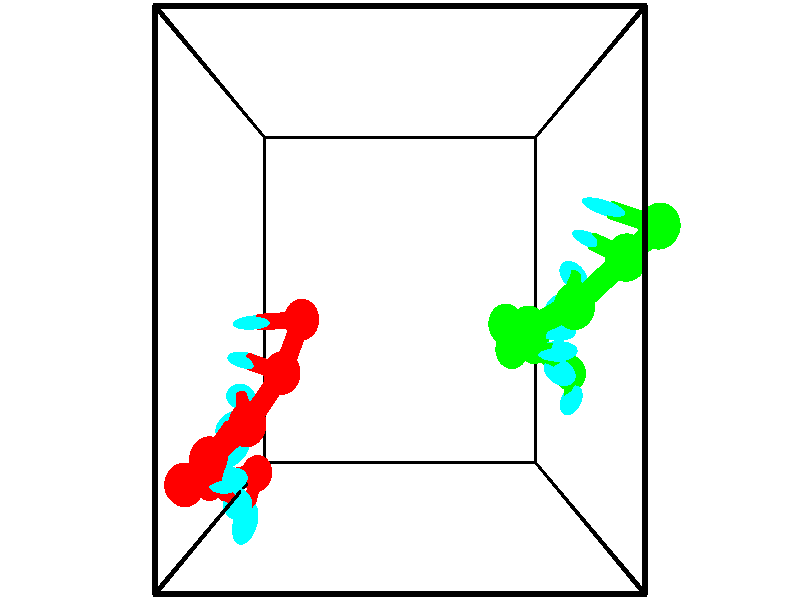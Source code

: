 // switches for output
#declare DRAW_BASES = 1; // possible values are 0, 1; only relevant for DNA ribbons
#declare DRAW_BASES_TYPE = 3; // possible values are 1, 2, 3; only relevant for DNA ribbons
#declare DRAW_FOG = 0; // set to 1 to enable fog

#include "colors.inc"

#include "transforms.inc"
background { rgb <1, 1, 1>}

#default {
   normal{
       ripples 0.25
       frequency 0.20
       turbulence 0.2
       lambda 5
   }
	finish {
		phong 0.1
		phong_size 40.
	}
}

// original window dimensions: 1024x640


// camera settings

camera {
	sky <-0, 1, 0>
	up <-0, 1, 0>
	right 1.6 * <1, 0, 0>
	location <2.5, 2.5, 11.1562>
	look_at <2.5, 2.5, 2.5>
	direction <0, 0, -8.6562>
	angle 67.0682
}


# declare cpy_camera_pos = <2.5, 2.5, 11.1562>;
# if (DRAW_FOG = 1)
fog {
	fog_type 2
	up vnormalize(cpy_camera_pos)
	color rgbt<1,1,1,0.3>
	distance 1e-5
	fog_alt 3e-3
	fog_offset 4
}
# end


// LIGHTS

# declare lum = 6;
global_settings {
	ambient_light rgb lum * <0.05, 0.05, 0.05>
	max_trace_level 15
}# declare cpy_direct_light_amount = 0.25;
light_source
{	1000 * <-1, -1, 1>,
	rgb lum * cpy_direct_light_amount
	parallel
}

light_source
{	1000 * <1, 1, -1>,
	rgb lum * cpy_direct_light_amount
	parallel
}

// strand 0

// nucleotide -1

// particle -1
sphere {
	<0.121612, 0.097086, 1.123150> 0.250000
	pigment { color rgbt <1,0,0,0> }
	no_shadow
}
cylinder {
	<0.075020, -0.212692, 1.371880>,  <0.047064, -0.398559, 1.521117>, 0.100000
	pigment { color rgbt <1,0,0,0> }
	no_shadow
}
cylinder {
	<0.075020, -0.212692, 1.371880>,  <0.121612, 0.097086, 1.123150>, 0.100000
	pigment { color rgbt <1,0,0,0> }
	no_shadow
}

// particle -1
sphere {
	<0.075020, -0.212692, 1.371880> 0.100000
	pigment { color rgbt <1,0,0,0> }
	no_shadow
}
sphere {
	0, 1
	scale<0.080000,0.200000,0.300000>
	matrix <-0.066879, 0.630781, 0.773073,
		-0.990939, 0.048461, -0.125268,
		-0.116481, -0.774446, 0.621825,
		0.040076, -0.445026, 1.558427>
	pigment { color rgbt <0,1,1,0> }
	no_shadow
}
cylinder {
	<-0.568774, 0.046274, 1.376771>,  <0.121612, 0.097086, 1.123150>, 0.130000
	pigment { color rgbt <1,0,0,0> }
	no_shadow
}

// nucleotide -1

// particle -1
sphere {
	<-0.568774, 0.046274, 1.376771> 0.250000
	pigment { color rgbt <1,0,0,0> }
	no_shadow
}
cylinder {
	<-0.258831, -0.060181, 1.606125>,  <-0.072865, -0.124053, 1.743737>, 0.100000
	pigment { color rgbt <1,0,0,0> }
	no_shadow
}
cylinder {
	<-0.258831, -0.060181, 1.606125>,  <-0.568774, 0.046274, 1.376771>, 0.100000
	pigment { color rgbt <1,0,0,0> }
	no_shadow
}

// particle -1
sphere {
	<-0.258831, -0.060181, 1.606125> 0.100000
	pigment { color rgbt <1,0,0,0> }
	no_shadow
}
sphere {
	0, 1
	scale<0.080000,0.200000,0.300000>
	matrix <-0.307521, 0.633788, 0.709749,
		-0.552293, -0.726282, 0.409252,
		0.774857, -0.266136, 0.573384,
		-0.026374, -0.140021, 1.778140>
	pigment { color rgbt <0,1,1,0> }
	no_shadow
}
cylinder {
	<-0.803832, 0.188522, 2.015665>,  <-0.568774, 0.046274, 1.376771>, 0.130000
	pigment { color rgbt <1,0,0,0> }
	no_shadow
}

// nucleotide -1

// particle -1
sphere {
	<-0.803832, 0.188522, 2.015665> 0.250000
	pigment { color rgbt <1,0,0,0> }
	no_shadow
}
cylinder {
	<-0.404484, 0.210526, 2.021755>,  <-0.164875, 0.223727, 2.025409>, 0.100000
	pigment { color rgbt <1,0,0,0> }
	no_shadow
}
cylinder {
	<-0.404484, 0.210526, 2.021755>,  <-0.803832, 0.188522, 2.015665>, 0.100000
	pigment { color rgbt <1,0,0,0> }
	no_shadow
}

// particle -1
sphere {
	<-0.404484, 0.210526, 2.021755> 0.100000
	pigment { color rgbt <1,0,0,0> }
	no_shadow
}
sphere {
	0, 1
	scale<0.080000,0.200000,0.300000>
	matrix <-0.053478, 0.808330, 0.586296,
		0.019944, -0.586154, 0.809954,
		0.998370, 0.055007, 0.015225,
		-0.104973, 0.227028, 2.026323>
	pigment { color rgbt <0,1,1,0> }
	no_shadow
}
cylinder {
	<-0.514488, 0.321727, 2.638370>,  <-0.803832, 0.188522, 2.015665>, 0.130000
	pigment { color rgbt <1,0,0,0> }
	no_shadow
}

// nucleotide -1

// particle -1
sphere {
	<-0.514488, 0.321727, 2.638370> 0.250000
	pigment { color rgbt <1,0,0,0> }
	no_shadow
}
cylinder {
	<-0.228680, 0.475494, 2.404556>,  <-0.057194, 0.567755, 2.264268>, 0.100000
	pigment { color rgbt <1,0,0,0> }
	no_shadow
}
cylinder {
	<-0.228680, 0.475494, 2.404556>,  <-0.514488, 0.321727, 2.638370>, 0.100000
	pigment { color rgbt <1,0,0,0> }
	no_shadow
}

// particle -1
sphere {
	<-0.228680, 0.475494, 2.404556> 0.100000
	pigment { color rgbt <1,0,0,0> }
	no_shadow
}
sphere {
	0, 1
	scale<0.080000,0.200000,0.300000>
	matrix <-0.048406, 0.860674, 0.506851,
		0.697936, -0.333862, 0.633579,
		0.714523, 0.384418, -0.584534,
		-0.014323, 0.590820, 2.229196>
	pigment { color rgbt <0,1,1,0> }
	no_shadow
}
cylinder {
	<-0.092744, 0.708375, 2.984317>,  <-0.514488, 0.321727, 2.638370>, 0.130000
	pigment { color rgbt <1,0,0,0> }
	no_shadow
}

// nucleotide -1

// particle -1
sphere {
	<-0.092744, 0.708375, 2.984317> 0.250000
	pigment { color rgbt <1,0,0,0> }
	no_shadow
}
cylinder {
	<-0.016834, 0.864990, 2.624165>,  <0.028712, 0.958959, 2.408073>, 0.100000
	pigment { color rgbt <1,0,0,0> }
	no_shadow
}
cylinder {
	<-0.016834, 0.864990, 2.624165>,  <-0.092744, 0.708375, 2.984317>, 0.100000
	pigment { color rgbt <1,0,0,0> }
	no_shadow
}

// particle -1
sphere {
	<-0.016834, 0.864990, 2.624165> 0.100000
	pigment { color rgbt <1,0,0,0> }
	no_shadow
}
sphere {
	0, 1
	scale<0.080000,0.200000,0.300000>
	matrix <0.052824, 0.911645, 0.407570,
		0.980406, -0.124908, 0.152324,
		0.189774, 0.391538, -0.900380,
		0.040098, 0.982452, 2.354051>
	pigment { color rgbt <0,1,1,0> }
	no_shadow
}
cylinder {
	<0.455563, 1.109982, 3.071052>,  <-0.092744, 0.708375, 2.984317>, 0.130000
	pigment { color rgbt <1,0,0,0> }
	no_shadow
}

// nucleotide -1

// particle -1
sphere {
	<0.455563, 1.109982, 3.071052> 0.250000
	pigment { color rgbt <1,0,0,0> }
	no_shadow
}
cylinder {
	<0.312489, 1.244171, 2.722450>,  <0.226644, 1.324684, 2.513289>, 0.100000
	pigment { color rgbt <1,0,0,0> }
	no_shadow
}
cylinder {
	<0.312489, 1.244171, 2.722450>,  <0.455563, 1.109982, 3.071052>, 0.100000
	pigment { color rgbt <1,0,0,0> }
	no_shadow
}

// particle -1
sphere {
	<0.312489, 1.244171, 2.722450> 0.100000
	pigment { color rgbt <1,0,0,0> }
	no_shadow
}
sphere {
	0, 1
	scale<0.080000,0.200000,0.300000>
	matrix <0.096329, 0.941522, 0.322888,
		0.928860, 0.031541, -0.369085,
		-0.357686, 0.335472, -0.871504,
		0.205183, 1.344813, 2.460999>
	pigment { color rgbt <0,1,1,0> }
	no_shadow
}
cylinder {
	<0.877525, 1.663473, 2.853930>,  <0.455563, 1.109982, 3.071052>, 0.130000
	pigment { color rgbt <1,0,0,0> }
	no_shadow
}

// nucleotide -1

// particle -1
sphere {
	<0.877525, 1.663473, 2.853930> 0.250000
	pigment { color rgbt <1,0,0,0> }
	no_shadow
}
cylinder {
	<0.538528, 1.730148, 2.652348>,  <0.335130, 1.770154, 2.531398>, 0.100000
	pigment { color rgbt <1,0,0,0> }
	no_shadow
}
cylinder {
	<0.538528, 1.730148, 2.652348>,  <0.877525, 1.663473, 2.853930>, 0.100000
	pigment { color rgbt <1,0,0,0> }
	no_shadow
}

// particle -1
sphere {
	<0.538528, 1.730148, 2.652348> 0.100000
	pigment { color rgbt <1,0,0,0> }
	no_shadow
}
sphere {
	0, 1
	scale<0.080000,0.200000,0.300000>
	matrix <0.095881, 0.981869, 0.163523,
		0.522076, 0.090265, -0.848109,
		-0.847492, 0.166688, -0.503956,
		0.284281, 1.780155, 2.501161>
	pigment { color rgbt <0,1,1,0> }
	no_shadow
}
cylinder {
	<1.083254, 2.265354, 2.456707>,  <0.877525, 1.663473, 2.853930>, 0.130000
	pigment { color rgbt <1,0,0,0> }
	no_shadow
}

// nucleotide -1

// particle -1
sphere {
	<1.083254, 2.265354, 2.456707> 0.250000
	pigment { color rgbt <1,0,0,0> }
	no_shadow
}
cylinder {
	<0.683907, 2.245041, 2.446251>,  <0.444298, 2.232853, 2.439977>, 0.100000
	pigment { color rgbt <1,0,0,0> }
	no_shadow
}
cylinder {
	<0.683907, 2.245041, 2.446251>,  <1.083254, 2.265354, 2.456707>, 0.100000
	pigment { color rgbt <1,0,0,0> }
	no_shadow
}

// particle -1
sphere {
	<0.683907, 2.245041, 2.446251> 0.100000
	pigment { color rgbt <1,0,0,0> }
	no_shadow
}
sphere {
	0, 1
	scale<0.080000,0.200000,0.300000>
	matrix <-0.053772, 0.990001, 0.130407,
		0.019257, 0.131600, -0.991116,
		-0.998368, -0.050783, -0.026141,
		0.384396, 2.229806, 2.438409>
	pigment { color rgbt <0,1,1,0> }
	no_shadow
}
// strand 1

// nucleotide -1

// particle -1
sphere {
	<5.829395, 3.290898, 3.402356> 0.250000
	pigment { color rgbt <0,1,0,0> }
	no_shadow
}
cylinder {
	<5.465219, 3.416473, 3.294624>,  <5.246713, 3.491819, 3.229985>, 0.100000
	pigment { color rgbt <0,1,0,0> }
	no_shadow
}
cylinder {
	<5.465219, 3.416473, 3.294624>,  <5.829395, 3.290898, 3.402356>, 0.100000
	pigment { color rgbt <0,1,0,0> }
	no_shadow
}

// particle -1
sphere {
	<5.465219, 3.416473, 3.294624> 0.100000
	pigment { color rgbt <0,1,0,0> }
	no_shadow
}
sphere {
	0, 1
	scale<0.080000,0.200000,0.300000>
	matrix <-0.286436, -0.948248, -0.137040,
		-0.298413, -0.047622, 0.953248,
		-0.910442, 0.313939, -0.269329,
		5.192086, 3.510655, 3.213826>
	pigment { color rgbt <0,1,1,0> }
	no_shadow
}
cylinder {
	<5.311217, 2.938583, 3.654214>,  <5.829395, 3.290898, 3.402356>, 0.130000
	pigment { color rgbt <0,1,0,0> }
	no_shadow
}

// nucleotide -1

// particle -1
sphere {
	<5.311217, 2.938583, 3.654214> 0.250000
	pigment { color rgbt <0,1,0,0> }
	no_shadow
}
cylinder {
	<5.164721, 3.072083, 3.306770>,  <5.076824, 3.152182, 3.098304>, 0.100000
	pigment { color rgbt <0,1,0,0> }
	no_shadow
}
cylinder {
	<5.164721, 3.072083, 3.306770>,  <5.311217, 2.938583, 3.654214>, 0.100000
	pigment { color rgbt <0,1,0,0> }
	no_shadow
}

// particle -1
sphere {
	<5.164721, 3.072083, 3.306770> 0.100000
	pigment { color rgbt <0,1,0,0> }
	no_shadow
}
sphere {
	0, 1
	scale<0.080000,0.200000,0.300000>
	matrix <-0.290613, -0.927798, -0.233958,
		-0.883975, 0.166744, 0.436788,
		-0.366240, 0.333749, -0.868608,
		5.054850, 3.172207, 3.046188>
	pigment { color rgbt <0,1,1,0> }
	no_shadow
}
cylinder {
	<4.699236, 2.433926, 3.540927>,  <5.311217, 2.938583, 3.654214>, 0.130000
	pigment { color rgbt <0,1,0,0> }
	no_shadow
}

// nucleotide -1

// particle -1
sphere {
	<4.699236, 2.433926, 3.540927> 0.250000
	pigment { color rgbt <0,1,0,0> }
	no_shadow
}
cylinder {
	<4.790496, 2.629898, 3.204376>,  <4.845252, 2.747481, 3.002446>, 0.100000
	pigment { color rgbt <0,1,0,0> }
	no_shadow
}
cylinder {
	<4.790496, 2.629898, 3.204376>,  <4.699236, 2.433926, 3.540927>, 0.100000
	pigment { color rgbt <0,1,0,0> }
	no_shadow
}

// particle -1
sphere {
	<4.790496, 2.629898, 3.204376> 0.100000
	pigment { color rgbt <0,1,0,0> }
	no_shadow
}
sphere {
	0, 1
	scale<0.080000,0.200000,0.300000>
	matrix <-0.282569, -0.793655, -0.538764,
		-0.931720, 0.360667, -0.042633,
		0.228150, 0.489930, -0.841377,
		4.858941, 2.776877, 2.951963>
	pigment { color rgbt <0,1,1,0> }
	no_shadow
}
cylinder {
	<4.220844, 2.188270, 3.051082>,  <4.699236, 2.433926, 3.540927>, 0.130000
	pigment { color rgbt <0,1,0,0> }
	no_shadow
}

// nucleotide -1

// particle -1
sphere {
	<4.220844, 2.188270, 3.051082> 0.250000
	pigment { color rgbt <0,1,0,0> }
	no_shadow
}
cylinder {
	<4.543221, 2.332916, 2.863598>,  <4.736648, 2.419704, 2.751107>, 0.100000
	pigment { color rgbt <0,1,0,0> }
	no_shadow
}
cylinder {
	<4.543221, 2.332916, 2.863598>,  <4.220844, 2.188270, 3.051082>, 0.100000
	pigment { color rgbt <0,1,0,0> }
	no_shadow
}

// particle -1
sphere {
	<4.543221, 2.332916, 2.863598> 0.100000
	pigment { color rgbt <0,1,0,0> }
	no_shadow
}
sphere {
	0, 1
	scale<0.080000,0.200000,0.300000>
	matrix <0.064088, -0.840393, -0.538175,
		-0.588514, 0.403700, -0.700484,
		0.805943, 0.361615, -0.468711,
		4.785005, 2.441401, 2.722985>
	pigment { color rgbt <0,1,1,0> }
	no_shadow
}
cylinder {
	<4.040596, 2.206319, 2.356067>,  <4.220844, 2.188270, 3.051082>, 0.130000
	pigment { color rgbt <0,1,0,0> }
	no_shadow
}

// nucleotide -1

// particle -1
sphere {
	<4.040596, 2.206319, 2.356067> 0.250000
	pigment { color rgbt <0,1,0,0> }
	no_shadow
}
cylinder {
	<4.437037, 2.171707, 2.396511>,  <4.674903, 2.150940, 2.420777>, 0.100000
	pigment { color rgbt <0,1,0,0> }
	no_shadow
}
cylinder {
	<4.437037, 2.171707, 2.396511>,  <4.040596, 2.206319, 2.356067>, 0.100000
	pigment { color rgbt <0,1,0,0> }
	no_shadow
}

// particle -1
sphere {
	<4.437037, 2.171707, 2.396511> 0.100000
	pigment { color rgbt <0,1,0,0> }
	no_shadow
}
sphere {
	0, 1
	scale<0.080000,0.200000,0.300000>
	matrix <-0.016238, -0.832717, -0.553461,
		0.132086, 0.546896, -0.826715,
		0.991105, -0.086529, 0.101109,
		4.734369, 2.145749, 2.426844>
	pigment { color rgbt <0,1,1,0> }
	no_shadow
}
cylinder {
	<4.229637, 1.860433, 1.814412>,  <4.040596, 2.206319, 2.356067>, 0.130000
	pigment { color rgbt <0,1,0,0> }
	no_shadow
}

// nucleotide -1

// particle -1
sphere {
	<4.229637, 1.860433, 1.814412> 0.250000
	pigment { color rgbt <0,1,0,0> }
	no_shadow
}
cylinder {
	<4.579833, 1.862640, 2.007694>,  <4.789950, 1.863965, 2.123663>, 0.100000
	pigment { color rgbt <0,1,0,0> }
	no_shadow
}
cylinder {
	<4.579833, 1.862640, 2.007694>,  <4.229637, 1.860433, 1.814412>, 0.100000
	pigment { color rgbt <0,1,0,0> }
	no_shadow
}

// particle -1
sphere {
	<4.579833, 1.862640, 2.007694> 0.100000
	pigment { color rgbt <0,1,0,0> }
	no_shadow
}
sphere {
	0, 1
	scale<0.080000,0.200000,0.300000>
	matrix <0.239194, -0.873794, -0.423404,
		0.419885, 0.486265, -0.766317,
		0.875490, 0.005517, 0.483205,
		4.842480, 1.864296, 2.152656>
	pigment { color rgbt <0,1,1,0> }
	no_shadow
}
cylinder {
	<4.690994, 1.877327, 1.291790>,  <4.229637, 1.860433, 1.814412>, 0.130000
	pigment { color rgbt <0,1,0,0> }
	no_shadow
}

// nucleotide -1

// particle -1
sphere {
	<4.690994, 1.877327, 1.291790> 0.250000
	pigment { color rgbt <0,1,0,0> }
	no_shadow
}
cylinder {
	<4.840878, 1.709106, 1.622299>,  <4.930809, 1.608174, 1.820605>, 0.100000
	pigment { color rgbt <0,1,0,0> }
	no_shadow
}
cylinder {
	<4.840878, 1.709106, 1.622299>,  <4.690994, 1.877327, 1.291790>, 0.100000
	pigment { color rgbt <0,1,0,0> }
	no_shadow
}

// particle -1
sphere {
	<4.840878, 1.709106, 1.622299> 0.100000
	pigment { color rgbt <0,1,0,0> }
	no_shadow
}
sphere {
	0, 1
	scale<0.080000,0.200000,0.300000>
	matrix <0.223184, -0.824083, -0.520650,
		0.899878, 0.379504, -0.214932,
		0.374710, -0.420552, 0.826274,
		4.953291, 1.582941, 1.870181>
	pigment { color rgbt <0,1,1,0> }
	no_shadow
}
cylinder {
	<5.312915, 1.492419, 1.179656>,  <4.690994, 1.877327, 1.291790>, 0.130000
	pigment { color rgbt <0,1,0,0> }
	no_shadow
}

// nucleotide -1

// particle -1
sphere {
	<5.312915, 1.492419, 1.179656> 0.250000
	pigment { color rgbt <0,1,0,0> }
	no_shadow
}
cylinder {
	<5.221080, 1.329712, 1.533340>,  <5.165979, 1.232088, 1.745551>, 0.100000
	pigment { color rgbt <0,1,0,0> }
	no_shadow
}
cylinder {
	<5.221080, 1.329712, 1.533340>,  <5.312915, 1.492419, 1.179656>, 0.100000
	pigment { color rgbt <0,1,0,0> }
	no_shadow
}

// particle -1
sphere {
	<5.221080, 1.329712, 1.533340> 0.100000
	pigment { color rgbt <0,1,0,0> }
	no_shadow
}
sphere {
	0, 1
	scale<0.080000,0.200000,0.300000>
	matrix <0.631068, -0.753848, -0.182938,
		0.740974, 0.515998, 0.429772,
		-0.229587, -0.406767, 0.884212,
		5.152204, 1.207682, 1.798604>
	pigment { color rgbt <0,1,1,0> }
	no_shadow
}
// box output
cylinder {
	<0.000000, 0.000000, 0.000000>,  <5.000000, 0.000000, 0.000000>, 0.025000
	pigment { color rgbt <0,0,0,0> }
	no_shadow
}
cylinder {
	<0.000000, 0.000000, 0.000000>,  <0.000000, 5.000000, 0.000000>, 0.025000
	pigment { color rgbt <0,0,0,0> }
	no_shadow
}
cylinder {
	<0.000000, 0.000000, 0.000000>,  <0.000000, 0.000000, 5.000000>, 0.025000
	pigment { color rgbt <0,0,0,0> }
	no_shadow
}
cylinder {
	<5.000000, 5.000000, 5.000000>,  <0.000000, 5.000000, 5.000000>, 0.025000
	pigment { color rgbt <0,0,0,0> }
	no_shadow
}
cylinder {
	<5.000000, 5.000000, 5.000000>,  <5.000000, 0.000000, 5.000000>, 0.025000
	pigment { color rgbt <0,0,0,0> }
	no_shadow
}
cylinder {
	<5.000000, 5.000000, 5.000000>,  <5.000000, 5.000000, 0.000000>, 0.025000
	pigment { color rgbt <0,0,0,0> }
	no_shadow
}
cylinder {
	<0.000000, 0.000000, 5.000000>,  <0.000000, 5.000000, 5.000000>, 0.025000
	pigment { color rgbt <0,0,0,0> }
	no_shadow
}
cylinder {
	<0.000000, 0.000000, 5.000000>,  <5.000000, 0.000000, 5.000000>, 0.025000
	pigment { color rgbt <0,0,0,0> }
	no_shadow
}
cylinder {
	<5.000000, 5.000000, 0.000000>,  <0.000000, 5.000000, 0.000000>, 0.025000
	pigment { color rgbt <0,0,0,0> }
	no_shadow
}
cylinder {
	<5.000000, 5.000000, 0.000000>,  <5.000000, 0.000000, 0.000000>, 0.025000
	pigment { color rgbt <0,0,0,0> }
	no_shadow
}
cylinder {
	<5.000000, 0.000000, 5.000000>,  <5.000000, 0.000000, 0.000000>, 0.025000
	pigment { color rgbt <0,0,0,0> }
	no_shadow
}
cylinder {
	<0.000000, 5.000000, 0.000000>,  <0.000000, 5.000000, 5.000000>, 0.025000
	pigment { color rgbt <0,0,0,0> }
	no_shadow
}
// end of box output
